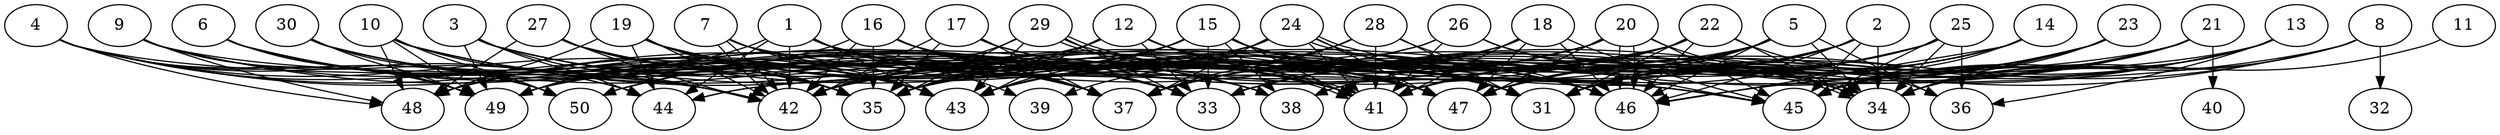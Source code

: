 // DAG automatically generated by daggen at Thu Oct  3 14:07:56 2019
// ./daggen --dot -n 50 --ccr 0.5 --fat 0.9 --regular 0.7 --density 0.7 --mindata 5242880 --maxdata 52428800 
digraph G {
  1 [size="65284096", alpha="0.01", expect_size="32642048"] 
  1 -> 31 [size ="32642048"]
  1 -> 33 [size ="32642048"]
  1 -> 37 [size ="32642048"]
  1 -> 38 [size ="32642048"]
  1 -> 39 [size ="32642048"]
  1 -> 41 [size ="32642048"]
  1 -> 42 [size ="32642048"]
  1 -> 43 [size ="32642048"]
  1 -> 44 [size ="32642048"]
  1 -> 49 [size ="32642048"]
  2 [size="10768384", alpha="0.07", expect_size="5384192"] 
  2 -> 31 [size ="5384192"]
  2 -> 33 [size ="5384192"]
  2 -> 34 [size ="5384192"]
  2 -> 35 [size ="5384192"]
  2 -> 37 [size ="5384192"]
  2 -> 43 [size ="5384192"]
  2 -> 45 [size ="5384192"]
  2 -> 46 [size ="5384192"]
  2 -> 47 [size ="5384192"]
  3 [size="43950080", alpha="0.10", expect_size="21975040"] 
  3 -> 31 [size ="21975040"]
  3 -> 33 [size ="21975040"]
  3 -> 37 [size ="21975040"]
  3 -> 38 [size ="21975040"]
  3 -> 42 [size ="21975040"]
  3 -> 44 [size ="21975040"]
  3 -> 49 [size ="21975040"]
  4 [size="102406144", alpha="0.12", expect_size="51203072"] 
  4 -> 33 [size ="51203072"]
  4 -> 35 [size ="51203072"]
  4 -> 37 [size ="51203072"]
  4 -> 42 [size ="51203072"]
  4 -> 44 [size ="51203072"]
  4 -> 47 [size ="51203072"]
  4 -> 48 [size ="51203072"]
  4 -> 49 [size ="51203072"]
  4 -> 50 [size ="51203072"]
  5 [size="99917824", alpha="0.13", expect_size="49958912"] 
  5 -> 31 [size ="49958912"]
  5 -> 34 [size ="49958912"]
  5 -> 36 [size ="49958912"]
  5 -> 37 [size ="49958912"]
  5 -> 41 [size ="49958912"]
  5 -> 42 [size ="49958912"]
  5 -> 46 [size ="49958912"]
  5 -> 47 [size ="49958912"]
  5 -> 49 [size ="49958912"]
  6 [size="102717440", alpha="0.18", expect_size="51358720"] 
  6 -> 33 [size ="51358720"]
  6 -> 37 [size ="51358720"]
  6 -> 42 [size ="51358720"]
  6 -> 43 [size ="51358720"]
  6 -> 49 [size ="51358720"]
  7 [size="15429632", alpha="0.16", expect_size="7714816"] 
  7 -> 37 [size ="7714816"]
  7 -> 42 [size ="7714816"]
  7 -> 42 [size ="7714816"]
  7 -> 43 [size ="7714816"]
  7 -> 45 [size ="7714816"]
  8 [size="14473216", alpha="0.12", expect_size="7236608"] 
  8 -> 32 [size ="7236608"]
  8 -> 33 [size ="7236608"]
  8 -> 34 [size ="7236608"]
  8 -> 44 [size ="7236608"]
  8 -> 45 [size ="7236608"]
  8 -> 47 [size ="7236608"]
  9 [size="43616256", alpha="0.18", expect_size="21808128"] 
  9 -> 33 [size ="21808128"]
  9 -> 43 [size ="21808128"]
  9 -> 44 [size ="21808128"]
  9 -> 47 [size ="21808128"]
  9 -> 48 [size ="21808128"]
  9 -> 49 [size ="21808128"]
  10 [size="14301184", alpha="0.05", expect_size="7150592"] 
  10 -> 31 [size ="7150592"]
  10 -> 33 [size ="7150592"]
  10 -> 37 [size ="7150592"]
  10 -> 42 [size ="7150592"]
  10 -> 47 [size ="7150592"]
  10 -> 48 [size ="7150592"]
  10 -> 49 [size ="7150592"]
  10 -> 50 [size ="7150592"]
  11 [size="38100992", alpha="0.12", expect_size="19050496"] 
  11 -> 34 [size ="19050496"]
  12 [size="44517376", alpha="0.19", expect_size="22258688"] 
  12 -> 33 [size ="22258688"]
  12 -> 35 [size ="22258688"]
  12 -> 41 [size ="22258688"]
  12 -> 43 [size ="22258688"]
  12 -> 46 [size ="22258688"]
  12 -> 47 [size ="22258688"]
  12 -> 49 [size ="22258688"]
  13 [size="75206656", alpha="0.18", expect_size="37603328"] 
  13 -> 31 [size ="37603328"]
  13 -> 33 [size ="37603328"]
  13 -> 34 [size ="37603328"]
  13 -> 35 [size ="37603328"]
  13 -> 36 [size ="37603328"]
  13 -> 41 [size ="37603328"]
  13 -> 45 [size ="37603328"]
  13 -> 47 [size ="37603328"]
  14 [size="28442624", alpha="0.04", expect_size="14221312"] 
  14 -> 31 [size ="14221312"]
  14 -> 33 [size ="14221312"]
  14 -> 38 [size ="14221312"]
  14 -> 45 [size ="14221312"]
  14 -> 46 [size ="14221312"]
  14 -> 47 [size ="14221312"]
  15 [size="84733952", alpha="0.07", expect_size="42366976"] 
  15 -> 31 [size ="42366976"]
  15 -> 33 [size ="42366976"]
  15 -> 35 [size ="42366976"]
  15 -> 38 [size ="42366976"]
  15 -> 41 [size ="42366976"]
  15 -> 42 [size ="42366976"]
  15 -> 43 [size ="42366976"]
  15 -> 45 [size ="42366976"]
  15 -> 46 [size ="42366976"]
  15 -> 50 [size ="42366976"]
  16 [size="53440512", alpha="0.09", expect_size="26720256"] 
  16 -> 31 [size ="26720256"]
  16 -> 33 [size ="26720256"]
  16 -> 35 [size ="26720256"]
  16 -> 37 [size ="26720256"]
  16 -> 38 [size ="26720256"]
  16 -> 41 [size ="26720256"]
  16 -> 42 [size ="26720256"]
  16 -> 48 [size ="26720256"]
  17 [size="41842688", alpha="0.02", expect_size="20921344"] 
  17 -> 35 [size ="20921344"]
  17 -> 37 [size ="20921344"]
  17 -> 41 [size ="20921344"]
  17 -> 42 [size ="20921344"]
  17 -> 45 [size ="20921344"]
  18 [size="23517184", alpha="0.03", expect_size="11758592"] 
  18 -> 35 [size ="11758592"]
  18 -> 37 [size ="11758592"]
  18 -> 41 [size ="11758592"]
  18 -> 43 [size ="11758592"]
  18 -> 45 [size ="11758592"]
  18 -> 46 [size ="11758592"]
  18 -> 47 [size ="11758592"]
  19 [size="79282176", alpha="0.08", expect_size="39641088"] 
  19 -> 31 [size ="39641088"]
  19 -> 35 [size ="39641088"]
  19 -> 42 [size ="39641088"]
  19 -> 43 [size ="39641088"]
  19 -> 44 [size ="39641088"]
  19 -> 46 [size ="39641088"]
  19 -> 47 [size ="39641088"]
  19 -> 48 [size ="39641088"]
  20 [size="70635520", alpha="0.04", expect_size="35317760"] 
  20 -> 34 [size ="35317760"]
  20 -> 37 [size ="35317760"]
  20 -> 43 [size ="35317760"]
  20 -> 45 [size ="35317760"]
  20 -> 46 [size ="35317760"]
  20 -> 46 [size ="35317760"]
  20 -> 47 [size ="35317760"]
  20 -> 49 [size ="35317760"]
  20 -> 50 [size ="35317760"]
  21 [size="95938560", alpha="0.12", expect_size="47969280"] 
  21 -> 31 [size ="47969280"]
  21 -> 33 [size ="47969280"]
  21 -> 34 [size ="47969280"]
  21 -> 37 [size ="47969280"]
  21 -> 40 [size ="47969280"]
  21 -> 41 [size ="47969280"]
  21 -> 42 [size ="47969280"]
  21 -> 45 [size ="47969280"]
  21 -> 46 [size ="47969280"]
  22 [size="56643584", alpha="0.19", expect_size="28321792"] 
  22 -> 31 [size ="28321792"]
  22 -> 33 [size ="28321792"]
  22 -> 34 [size ="28321792"]
  22 -> 36 [size ="28321792"]
  22 -> 37 [size ="28321792"]
  22 -> 41 [size ="28321792"]
  22 -> 43 [size ="28321792"]
  22 -> 44 [size ="28321792"]
  22 -> 46 [size ="28321792"]
  22 -> 50 [size ="28321792"]
  23 [size="53866496", alpha="0.14", expect_size="26933248"] 
  23 -> 31 [size ="26933248"]
  23 -> 33 [size ="26933248"]
  23 -> 34 [size ="26933248"]
  23 -> 41 [size ="26933248"]
  23 -> 43 [size ="26933248"]
  23 -> 45 [size ="26933248"]
  23 -> 46 [size ="26933248"]
  24 [size="42870784", alpha="0.08", expect_size="21435392"] 
  24 -> 31 [size ="21435392"]
  24 -> 34 [size ="21435392"]
  24 -> 34 [size ="21435392"]
  24 -> 37 [size ="21435392"]
  24 -> 41 [size ="21435392"]
  24 -> 42 [size ="21435392"]
  24 -> 47 [size ="21435392"]
  24 -> 48 [size ="21435392"]
  24 -> 49 [size ="21435392"]
  25 [size="61652992", alpha="0.01", expect_size="30826496"] 
  25 -> 31 [size ="30826496"]
  25 -> 33 [size ="30826496"]
  25 -> 34 [size ="30826496"]
  25 -> 36 [size ="30826496"]
  25 -> 37 [size ="30826496"]
  25 -> 38 [size ="30826496"]
  25 -> 41 [size ="30826496"]
  25 -> 42 [size ="30826496"]
  25 -> 45 [size ="30826496"]
  25 -> 47 [size ="30826496"]
  26 [size="95340544", alpha="0.14", expect_size="47670272"] 
  26 -> 34 [size ="47670272"]
  26 -> 41 [size ="47670272"]
  26 -> 42 [size ="47670272"]
  26 -> 45 [size ="47670272"]
  26 -> 48 [size ="47670272"]
  27 [size="41873408", alpha="0.08", expect_size="20936704"] 
  27 -> 35 [size ="20936704"]
  27 -> 41 [size ="20936704"]
  27 -> 42 [size ="20936704"]
  27 -> 43 [size ="20936704"]
  27 -> 46 [size ="20936704"]
  27 -> 48 [size ="20936704"]
  28 [size="53284864", alpha="0.03", expect_size="26642432"] 
  28 -> 31 [size ="26642432"]
  28 -> 37 [size ="26642432"]
  28 -> 39 [size ="26642432"]
  28 -> 41 [size ="26642432"]
  28 -> 43 [size ="26642432"]
  28 -> 46 [size ="26642432"]
  29 [size="68636672", alpha="0.04", expect_size="34318336"] 
  29 -> 33 [size ="34318336"]
  29 -> 35 [size ="34318336"]
  29 -> 41 [size ="34318336"]
  29 -> 41 [size ="34318336"]
  29 -> 42 [size ="34318336"]
  29 -> 43 [size ="34318336"]
  29 -> 47 [size ="34318336"]
  30 [size="11319296", alpha="0.07", expect_size="5659648"] 
  30 -> 33 [size ="5659648"]
  30 -> 35 [size ="5659648"]
  30 -> 41 [size ="5659648"]
  30 -> 43 [size ="5659648"]
  30 -> 49 [size ="5659648"]
  30 -> 50 [size ="5659648"]
  31 [size="29614080", alpha="0.15", expect_size="14807040"] 
  32 [size="83947520", alpha="0.11", expect_size="41973760"] 
  33 [size="80230400", alpha="0.00", expect_size="40115200"] 
  34 [size="51927040", alpha="0.13", expect_size="25963520"] 
  35 [size="90959872", alpha="0.02", expect_size="45479936"] 
  36 [size="98019328", alpha="0.20", expect_size="49009664"] 
  37 [size="70963200", alpha="0.04", expect_size="35481600"] 
  38 [size="14737408", alpha="0.12", expect_size="7368704"] 
  39 [size="27701248", alpha="0.14", expect_size="13850624"] 
  40 [size="48615424", alpha="0.08", expect_size="24307712"] 
  41 [size="81293312", alpha="0.01", expect_size="40646656"] 
  42 [size="58984448", alpha="0.04", expect_size="29492224"] 
  43 [size="15718400", alpha="0.15", expect_size="7859200"] 
  44 [size="16218112", alpha="0.14", expect_size="8109056"] 
  45 [size="78442496", alpha="0.03", expect_size="39221248"] 
  46 [size="87898112", alpha="0.11", expect_size="43949056"] 
  47 [size="87541760", alpha="0.05", expect_size="43770880"] 
  48 [size="14356480", alpha="0.08", expect_size="7178240"] 
  49 [size="70121472", alpha="0.04", expect_size="35060736"] 
  50 [size="40515584", alpha="0.19", expect_size="20257792"] 
}
